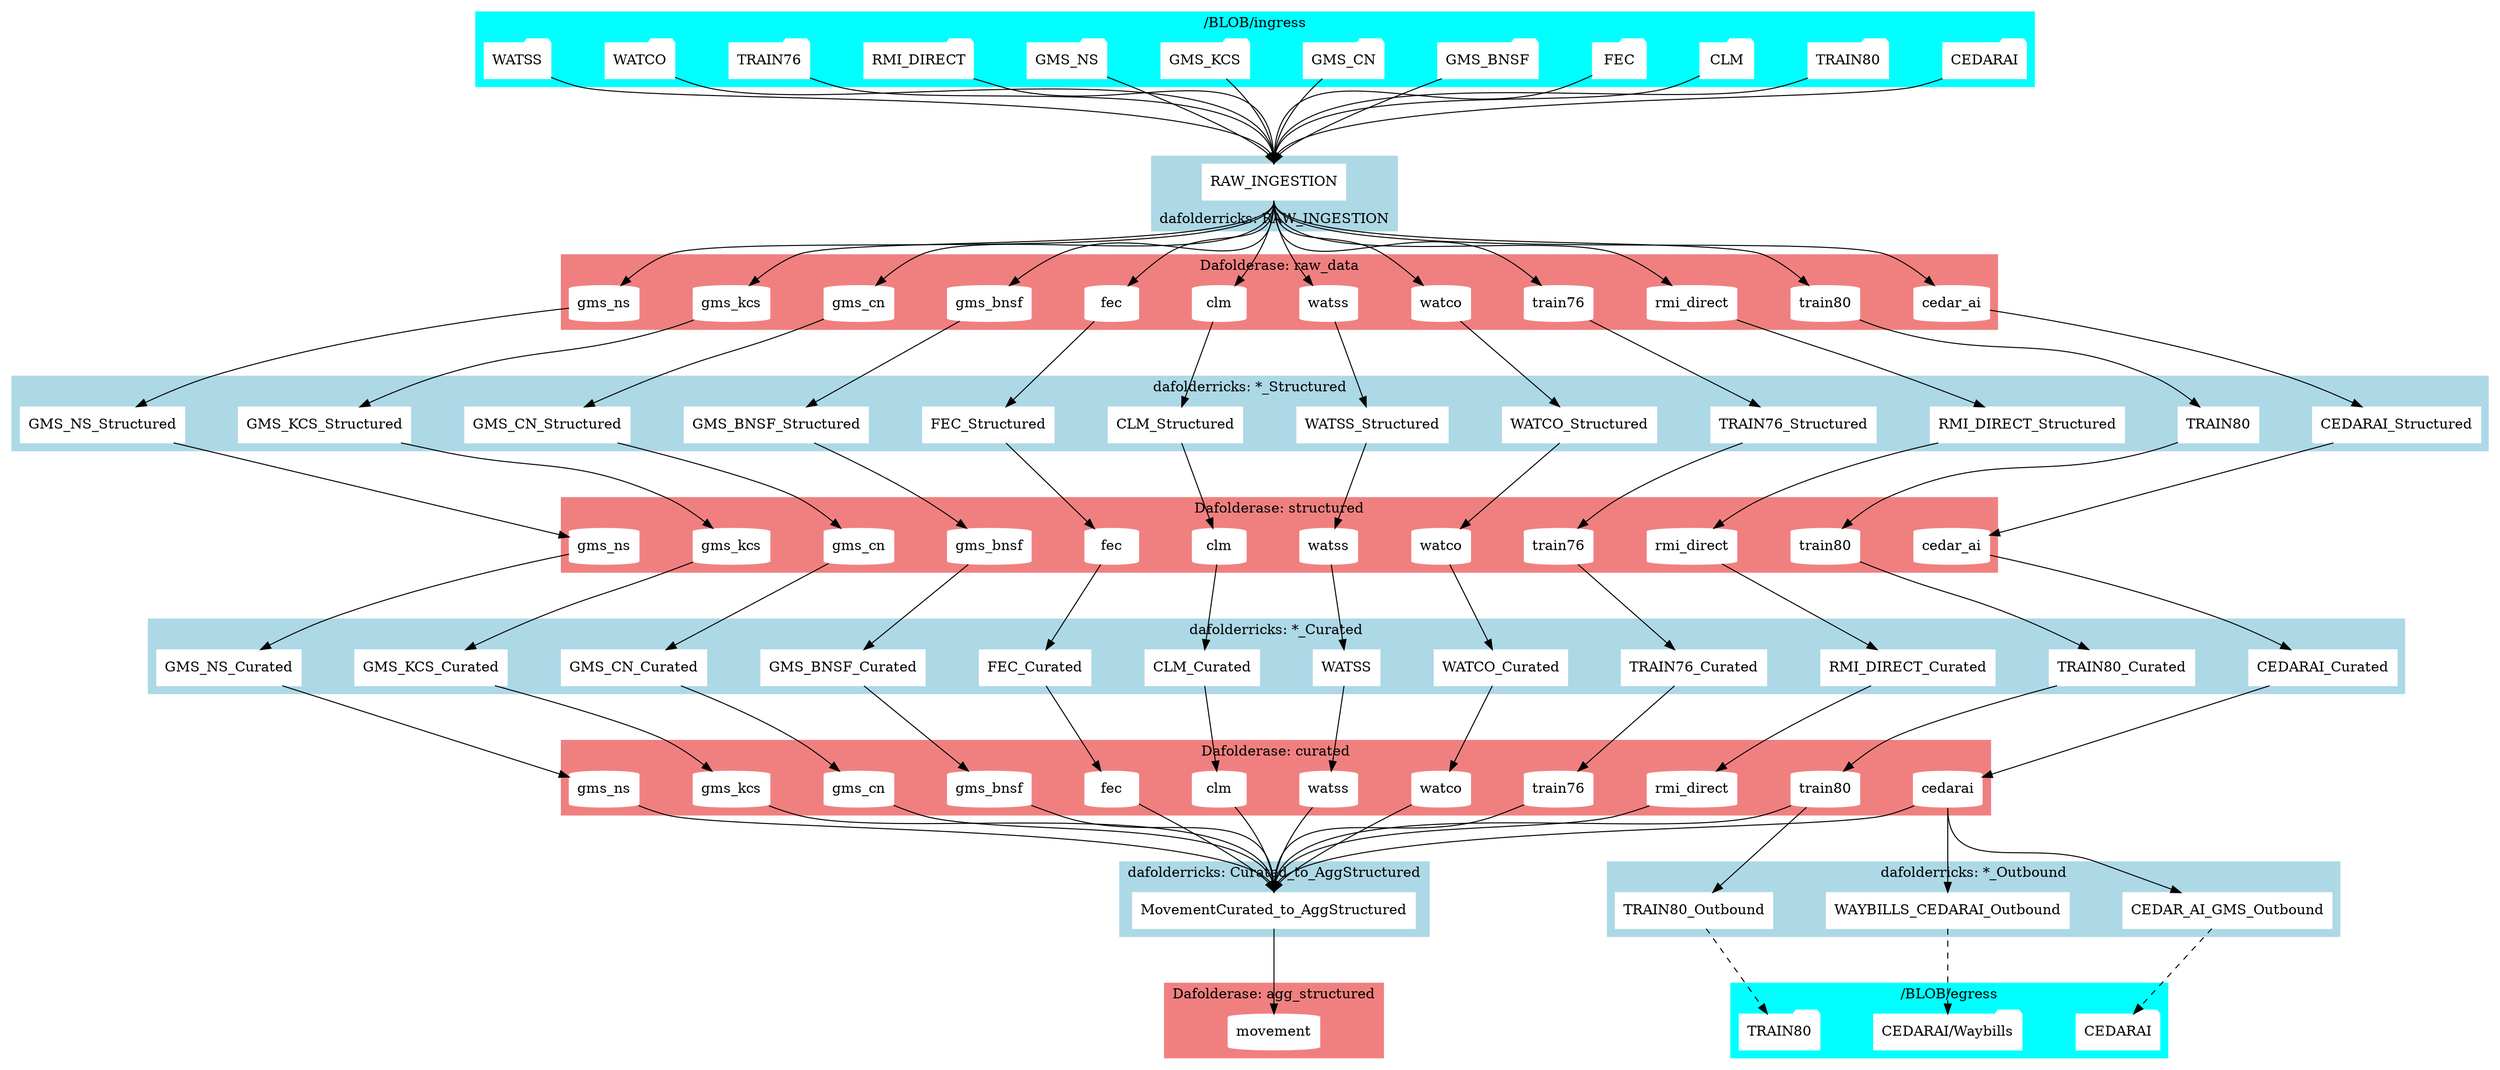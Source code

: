 digraph{
	rankdir=TB
	compound=true 	
	nodesep=".75"
	ranksep="1.2"

	node[
		shape=rectangle
		style=filled
		color=white
	]
	subgraph cluster99_blob{
		style=filled
		color=aqua
		width=17
		node[
			shape=folder
		]
		label="/BLOB/ingress"
		ingestion_CEDARAI[label="CEDARAI"]
		ingestion_TRAIN80[label="TRAIN80"]
		ingestion_CLM[label="CLM"]
		ingestion_FEC[label="FEC"]
		ingestion_GMS_BNSF[label="GMS_BNSF"]
		ingestion_GMS_CN[label="GMS_CN"]
		ingestion_GMS_KCS[label="GMS_KCS"]
		ingestion_GMS_NS[label="GMS_NS"]
		ingestion_RMI_DIRECT[label="RMI_DIRECT"]
		ingestion_TRAIN76[label="TRAIN76"]
		ingestion_WATCO[label="WATCO"]
		ingestion_WATSS[label="WATSS"]
	}

	subgraph cluster1_ingestion{ 
		style=filled
		color=lightblue
		labelloc=b
		label="dafolderricks: RAW_INGESTION"
			dafolderricks_raw_ingestion[label="RAW_INGESTION"]
	}
				
	subgraph cluster02_raw_data{ 
		label="Dafolderase: raw_data"
		style=filled
		color=lightcoral
		node[shape=cylinder]
		raw_CEDARAI[label="cedar_ai"]
		raw_train80[label="train80"]
		raw_CLM[label="clm"]
		raw_FEC[label="fec"]
		raw_GMS_BNSF[label="gms_bnsf"]
		raw_GMS_CN[label="gms_cn"]
		raw_GMS_KCS[label="gms_kcs"]
		raw_GMS_NS[label="gms_ns"]
		raw_RMI_DIRECT[label="rmi_direct"]
		raw_TRAIN76[label="train76"]
		raw_WATCO[label="watco"]
		raw_WATSS[label="watss"]
	}
	
	subgraph cluster21_structured{
		style=filled
		color=lightblue
		label="dafolderricks: *_Structured"
		dafolderricks_structured_CEDARAI[label="CEDARAI_Structured"]
		dafolderricks_structured_TRAIN80[label="TRAIN80"]
		dafolderricks_structured_CLM[label="CLM_Structured"]
		dafolderricks_structured_FEC[label="FEC_Structured"]
		dafolderricks_structured_GMS_BNSF[label="GMS_BNSF_Structured"]
		dafolderricks_structured_GMS_CN[label="GMS_CN_Structured"]
		dafolderricks_structured_GMS_KCS[label="GMS_KCS_Structured"]
		dafolderricks_structured_GMS_NS[label="GMS_NS_Structured"]
		dafolderricks_structured_RMI_DIRECT[label="RMI_DIRECT_Structured"]
		dafolderricks_structured_TRAIN76[label="TRAIN76_Structured"]
		dafolderricks_structured_WATCO[label="WATCO_Structured"]
		dafolderricks_structured_WATSS[label="WATSS_Structured"]
	}

subgraph cluster2{ 

	label="Dafolderase: structured"
	style=filled
	color=lightcoral
	node[shape=cylinder]
	structured_CEDARAI[label="cedar_ai"]
	structured_TRAIN80[label="train80"]
	structured_CLM[label="clm"]
	structured_FEC[label="fec"]
	structured_GMS_BNSF[label="gms_bnsf"]
	structured_GMS_CN[label="gms_cn"]
	structured_GMS_KCS[label="gms_kcs"]
	structured_GMS_NS[label="gms_ns"]
	structured_RMI_DIRECT[label="rmi_direct"]
	structured_TRAIN76[label="train76"]
	structured_WATCO[label="watco"]
	structured_WATSS[label="watss"]

}

subgraph cluster5{ 
	style=filled
	color=aqua
	node[
		shape=folder
	]
	label="/BLOB/egress"
	dafolderricks_egress_CEDARAI[label="CEDARAI"]
	dafolderricks_egress_CEDARAI_waybills[label="CEDARAI/Waybills"]
	dafolderricks_egress_TRAIN80[label="TRAIN80"]

}


subgraph cluster3{ 
	style=filled
	color=lightblue
	label="dafolderricks: *_Curated"
	dafolderricks_curated_CEDARAI[label="CEDARAI_Curated"]
	dafolderricks_curated_TRAIN80[label="TRAIN80_Curated"]
	dafolderricks_curated_CLM[label="CLM_Curated"]
	dafolderricks_curated_FEC[label="FEC_Curated"]
	dafolderricks_curated_GMS_BNSF[label="GMS_BNSF_Curated"]
	dafolderricks_curated_GMS_CN[label="GMS_CN_Curated"]
	dafolderricks_curated_GMS_KCS[label="GMS_KCS_Curated"]
	dafolderricks_curated_GMS_NS[label="GMS_NS_Curated"]
	dafolderricks_curated_RMI_DIRECT[label="RMI_DIRECT_Curated"]
	dafolderricks_curated_TRAIN76[label="TRAIN76_Curated"]
	dafolderricks_curated_WATCO[label="WATCO_Curated"]
	dafolderricks_curated_WATSS[label="WATSS"]
}

subgraph cluster4{ 
	style=filled
	color=lightcoral
	label="Dafolderase: curated"
	node[shape=cylinder]
	curated_CEDARAI[label="cedarai"]
	curated_TRAIN80[label="train80"]
	curated_CLM[label="clm"]
	curated_FEC[label="fec"]
	curated_GMS_BNSF[label="gms_bnsf"]
	curated_GMS_CN[label="gms_cn"]
	curated_GMS_KCS[label="gms_kcs"]
	curated_GMS_NS[label="gms_ns"]
	curated_RMI_DIRECT[label="rmi_direct"]
	curated_TRAIN76[label="train76"]
	curated_WATCO[label="watco"]
	curated_WATSS[label="watss"]
}

subgraph cluster6{
	label="dafolderricks: Curated_to_AggStructured"
	style=filled
	color=lightblue
	movement_curated[
		label="MovementCurated_to_AggStructured"
	]

}

subgraph cluster8_egress{
	label="dafolderricks: *_Outbound"
	style=filled
	color=lightblue
	egress_train80[
		label="TRAIN80_Outbound"
	]

	egress_cedarai_gms[
		label="CEDAR_AI_GMS_Outbound"
	]

	egress_cedarai_waybills[
		label="WAYBILLS_CEDARAI_Outbound"
	]
}

	subgraph cluster7{
		label="Dafolderase: agg_structured"
		style=filled
		color=lightcoral
		node[
			shape=cylinder
		]
		curated_movement[label="movement"]
	}
// subgraph cluster6{
// 	label="structured.movement"
// 	structure_movement[
// 		shape=cylinder
// 		label="curated.movement"
// 	]
// }

{
	ingestion_CEDARAI, ingestion_TRAIN80, ingestion_CLM, ingestion_FEC, ingestion_GMS_BNSF, ingestion_GMS_CN,
	ingestion_GMS_KCS, ingestion_GMS_NS, ingestion_RMI_DIRECT, ingestion_TRAIN76, ingestion_WATCO, ingestion_WATSS
} -> dafolderricks_raw_ingestion [headport=n]

dafolderricks_raw_ingestion -> 
{
	raw_CEDARAI, raw_train80, raw_CLM, raw_FEC, raw_GMS_BNSF, raw_GMS_CN, raw_GMS_KCS, raw_GMS_NS,
	raw_RMI_DIRECT, raw_TRAIN76, raw_WATCO, raw_WATSS
} [tailport=s]


raw_CEDARAI -> dafolderricks_structured_CEDARAI -> structured_CEDARAI -> dafolderricks_curated_CEDARAI -> curated_CEDARAI
curated_CEDARAI -> {egress_cedarai_gms,egress_cedarai_waybills} [tailport=s]
egress_cedarai_gms -> dafolderricks_egress_CEDARAI [style=dashed weight=2]
egress_cedarai_waybills -> dafolderricks_egress_CEDARAI_waybills [style=dashed weight=2] 
raw_CLM -> dafolderricks_structured_CLM->structured_CLM->dafolderricks_curated_CLM->curated_CLM
raw_FEC-> dafolderricks_structured_FEC->structured_FEC->dafolderricks_curated_FEC->curated_FEC
raw_GMS_BNSF -> dafolderricks_structured_GMS_BNSF->structured_GMS_BNSF->dafolderricks_curated_GMS_BNSF->curated_GMS_BNSF
raw_GMS_CN -> dafolderricks_structured_GMS_CN->structured_GMS_CN->dafolderricks_curated_GMS_CN->curated_GMS_CN
raw_GMS_KCS -> dafolderricks_structured_GMS_KCS->structured_GMS_KCS->dafolderricks_curated_GMS_KCS->curated_GMS_KCS
raw_GMS_NS -> dafolderricks_structured_GMS_NS->structured_GMS_NS->dafolderricks_curated_GMS_NS->curated_GMS_NS
raw_RMI_DIRECT -> dafolderricks_structured_RMI_DIRECT->structured_RMI_DIRECT->dafolderricks_curated_RMI_DIRECT->curated_RMI_DIRECT
raw_TRAIN76 -> dafolderricks_structured_TRAIN76->structured_TRAIN76->dafolderricks_curated_TRAIN76->curated_TRAIN76
raw_train80 -> dafolderricks_structured_TRAIN80->structured_TRAIN80->dafolderricks_curated_TRAIN80->curated_TRAIN80
raw_WATCO -> dafolderricks_structured_WATCO -> structured_WATCO -> dafolderricks_curated_WATCO -> curated_WATCO 
raw_WATSS -> dafolderricks_structured_WATSS -> structured_WATSS -> dafolderricks_curated_WATSS -> curated_WATSS 
curated_TRAIN80 -> egress_train80 

egress_train80 -> dafolderricks_egress_TRAIN80 [style=dashed weight=2]
{curated_CEDARAI, curated_CLM, curated_FEC, curated_GMS_BNSF, curated_GMS_CN, curated_WATCO, curated_WATSS,
curated_GMS_KCS, curated_GMS_NS, curated_RMI_DIRECT, curated_TRAIN76, curated_TRAIN80} -> movement_curated [headport=n]
movement_curated -> curated_movement [weight=4]
}
